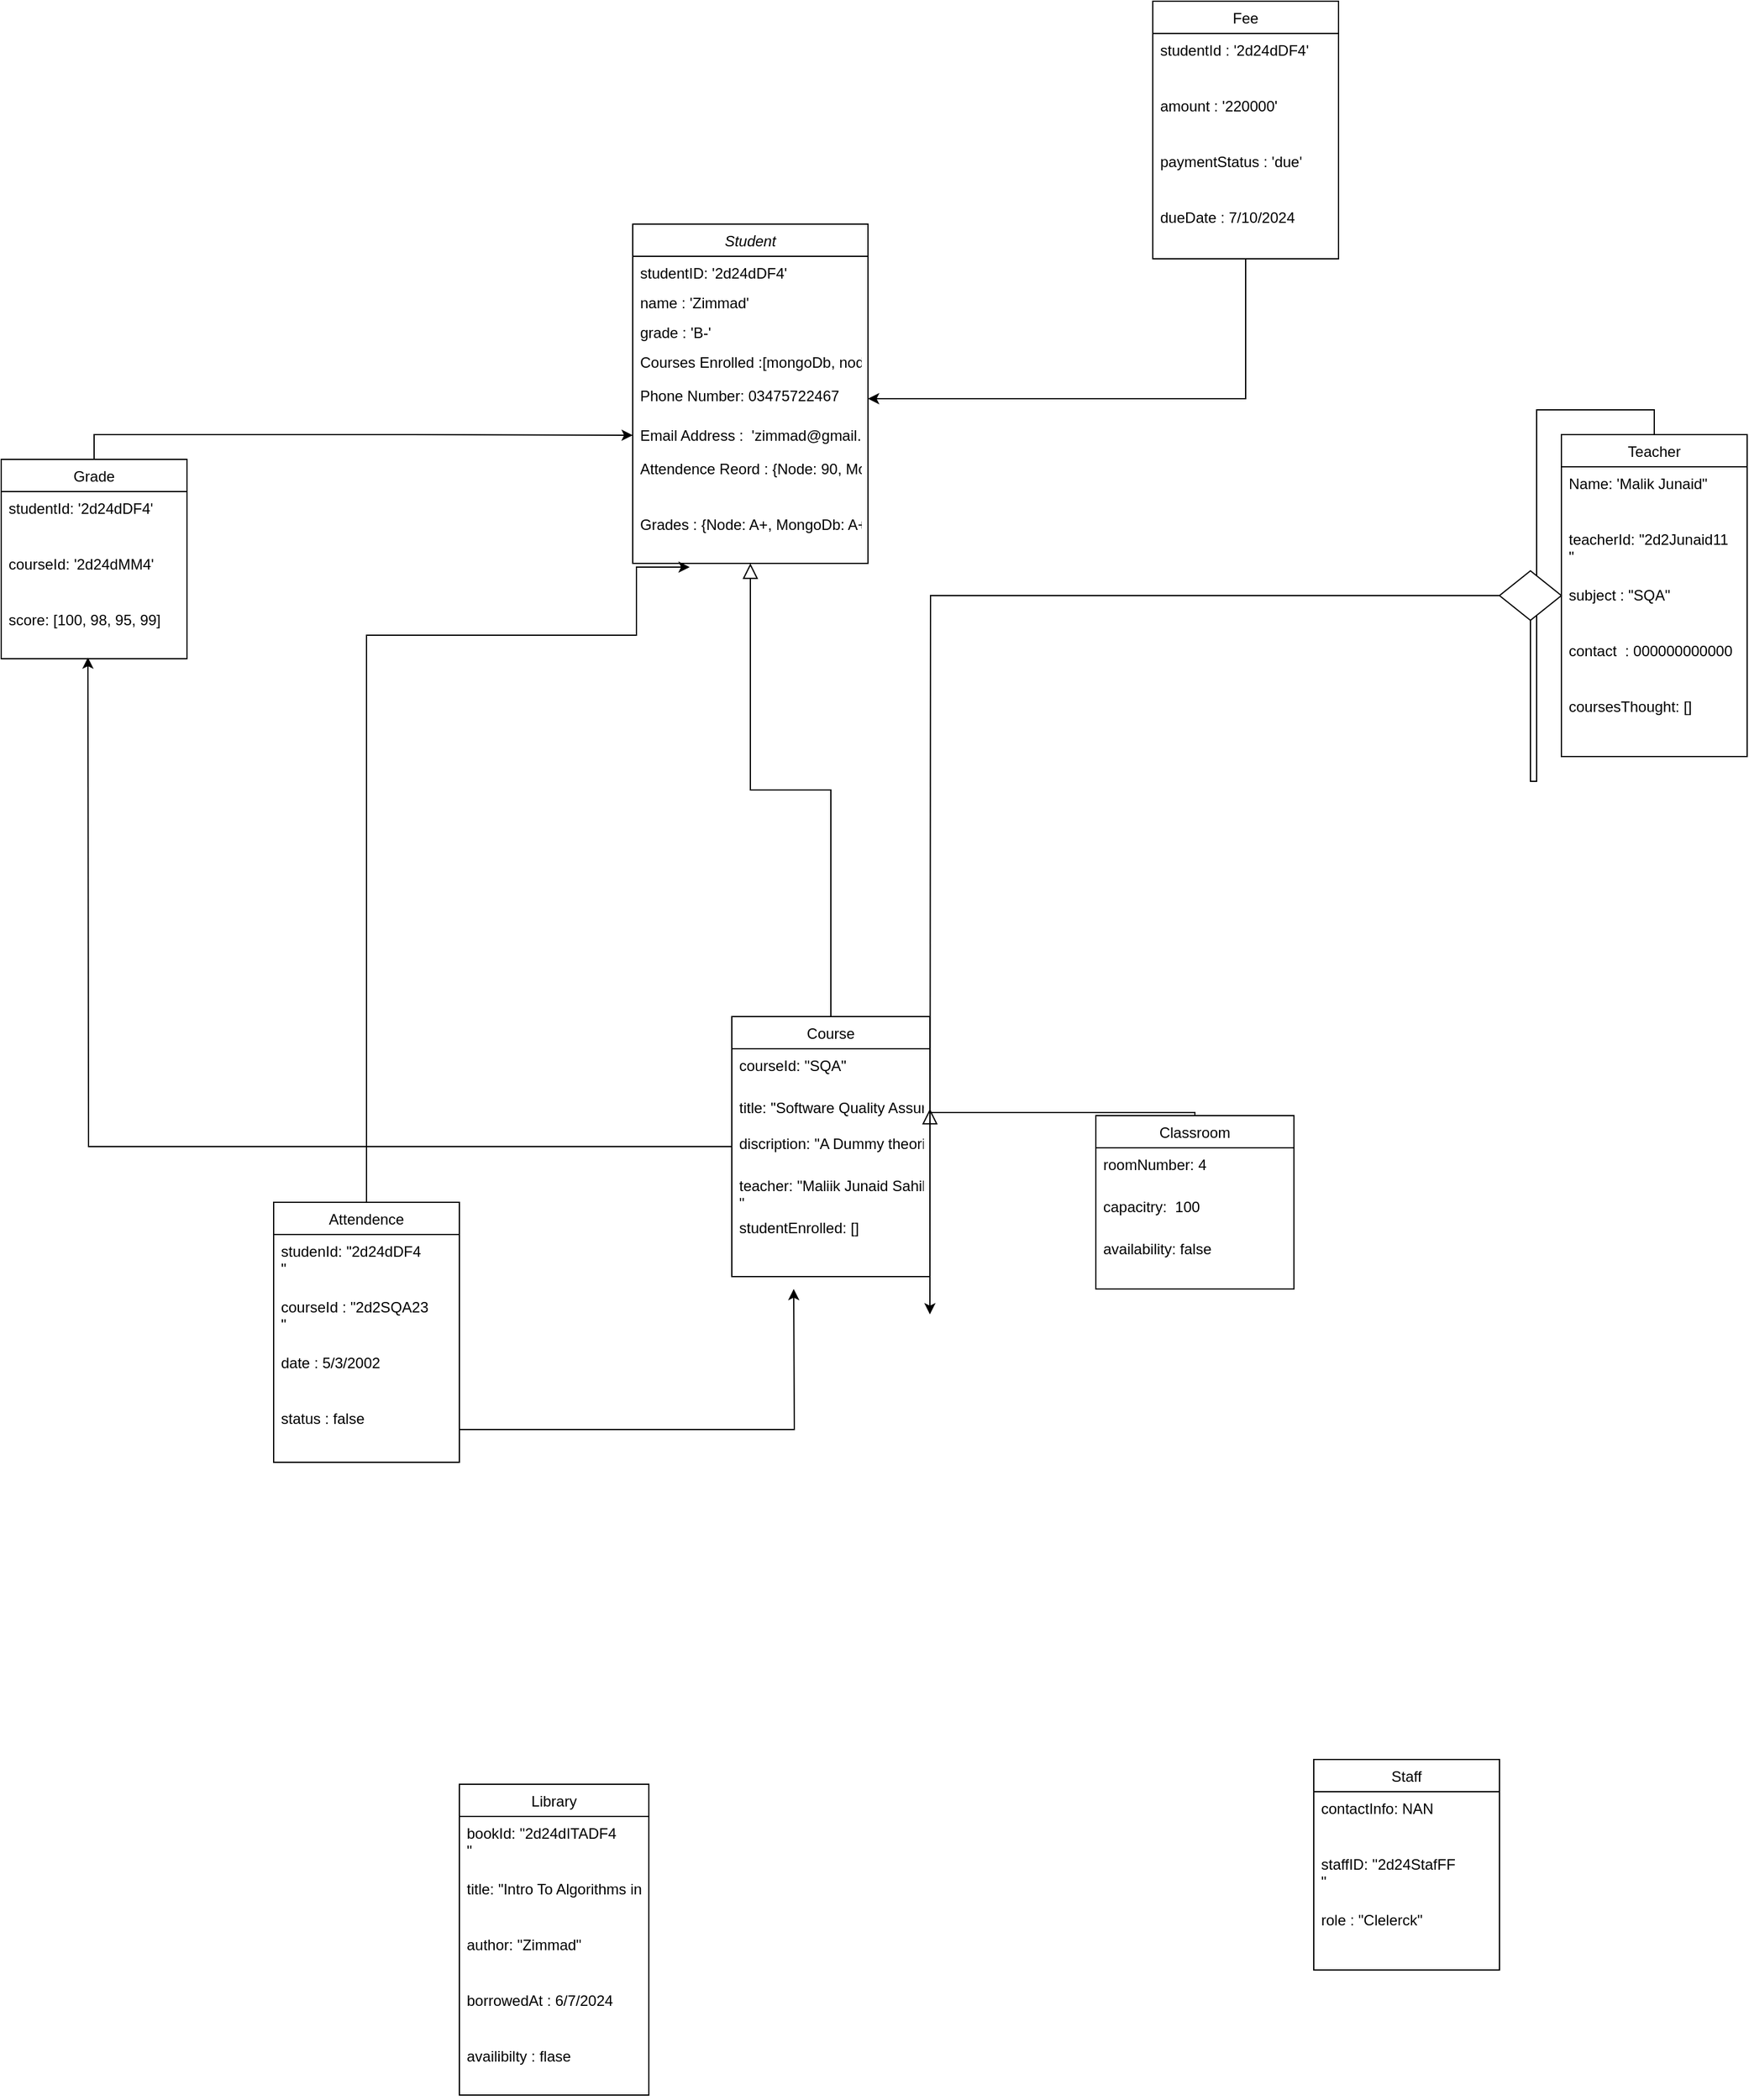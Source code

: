 <mxfile>
    <diagram id="C5RBs43oDa-KdzZeNtuy" name="Page-1">
        <mxGraphModel dx="1893" dy="1851" grid="1" gridSize="10" guides="1" tooltips="1" connect="1" arrows="1" fold="1" page="1" pageScale="1" pageWidth="827" pageHeight="1169" math="0" shadow="0">
            <root>
                <mxCell id="WIyWlLk6GJQsqaUBKTNV-0"/>
                <mxCell id="WIyWlLk6GJQsqaUBKTNV-1" parent="WIyWlLk6GJQsqaUBKTNV-0"/>
                <mxCell id="zkfFHV4jXpPFQw0GAbJ--0" value="Student" style="swimlane;fontStyle=2;align=center;verticalAlign=top;childLayout=stackLayout;horizontal=1;startSize=26;horizontalStack=0;resizeParent=1;resizeLast=0;collapsible=1;marginBottom=0;rounded=0;shadow=0;strokeWidth=1;" parent="WIyWlLk6GJQsqaUBKTNV-1" vertex="1">
                    <mxGeometry x="40" y="60" width="190" height="274" as="geometry">
                        <mxRectangle x="230" y="140" width="160" height="26" as="alternateBounds"/>
                    </mxGeometry>
                </mxCell>
                <mxCell id="zkfFHV4jXpPFQw0GAbJ--1" value="studentID: '2d24dDF4'" style="text;align=left;verticalAlign=top;spacingLeft=4;spacingRight=4;overflow=hidden;rotatable=0;points=[[0,0.5],[1,0.5]];portConstraint=eastwest;" parent="zkfFHV4jXpPFQw0GAbJ--0" vertex="1">
                    <mxGeometry y="26" width="190" height="24" as="geometry"/>
                </mxCell>
                <mxCell id="I5NfdiN6lvFIo6ACq2IE-95" value="name : 'Zimmad'" style="text;align=left;verticalAlign=top;spacingLeft=4;spacingRight=4;overflow=hidden;rotatable=0;points=[[0,0.5],[1,0.5]];portConstraint=eastwest;" parent="zkfFHV4jXpPFQw0GAbJ--0" vertex="1">
                    <mxGeometry y="50" width="190" height="24" as="geometry"/>
                </mxCell>
                <mxCell id="I5NfdiN6lvFIo6ACq2IE-96" value="grade : 'B-'" style="text;align=left;verticalAlign=top;spacingLeft=4;spacingRight=4;overflow=hidden;rotatable=0;points=[[0,0.5],[1,0.5]];portConstraint=eastwest;" parent="zkfFHV4jXpPFQw0GAbJ--0" vertex="1">
                    <mxGeometry y="74" width="190" height="24" as="geometry"/>
                </mxCell>
                <mxCell id="I5NfdiN6lvFIo6ACq2IE-97" value="Courses Enrolled :[mongoDb, node.]  &#10;" style="text;align=left;verticalAlign=top;spacingLeft=4;spacingRight=4;overflow=hidden;rotatable=0;points=[[0,0.5],[1,0.5]];portConstraint=eastwest;rounded=0;shadow=0;html=0;" parent="zkfFHV4jXpPFQw0GAbJ--0" vertex="1">
                    <mxGeometry y="98" width="190" height="27" as="geometry"/>
                </mxCell>
                <mxCell id="zkfFHV4jXpPFQw0GAbJ--2" value="Phone Number: 03475722467" style="text;align=left;verticalAlign=top;spacingLeft=4;spacingRight=4;overflow=hidden;rotatable=0;points=[[0,0.5],[1,0.5]];portConstraint=eastwest;rounded=0;shadow=0;html=0;" parent="zkfFHV4jXpPFQw0GAbJ--0" vertex="1">
                    <mxGeometry y="125" width="190" height="32" as="geometry"/>
                </mxCell>
                <mxCell id="zkfFHV4jXpPFQw0GAbJ--3" value="Email Address :  'zimmad@gmail.com'&#10;" style="text;align=left;verticalAlign=top;spacingLeft=4;spacingRight=4;overflow=hidden;rotatable=0;points=[[0,0.5],[1,0.5]];portConstraint=eastwest;rounded=0;shadow=0;html=0;" parent="zkfFHV4jXpPFQw0GAbJ--0" vertex="1">
                    <mxGeometry y="157" width="190" height="27" as="geometry"/>
                </mxCell>
                <mxCell id="I5NfdiN6lvFIo6ACq2IE-3" value="Attendence Reord : {Node: 90, MongoDb:100}" style="text;align=left;verticalAlign=top;spacingLeft=4;spacingRight=4;overflow=hidden;rotatable=0;points=[[0,0.5],[1,0.5]];portConstraint=eastwest;rounded=0;shadow=0;html=0;" parent="zkfFHV4jXpPFQw0GAbJ--0" vertex="1">
                    <mxGeometry y="184" width="190" height="45" as="geometry"/>
                </mxCell>
                <mxCell id="I5NfdiN6lvFIo6ACq2IE-4" value="Grades : {Node: A+, MongoDb: A+}" style="text;align=left;verticalAlign=top;spacingLeft=4;spacingRight=4;overflow=hidden;rotatable=0;points=[[0,0.5],[1,0.5]];portConstraint=eastwest;rounded=0;shadow=0;html=0;" parent="zkfFHV4jXpPFQw0GAbJ--0" vertex="1">
                    <mxGeometry y="229" width="190" height="45" as="geometry"/>
                </mxCell>
                <mxCell id="I5NfdiN6lvFIo6ACq2IE-91" style="edgeStyle=orthogonalEdgeStyle;rounded=0;orthogonalLoop=1;jettySize=auto;html=1;" parent="WIyWlLk6GJQsqaUBKTNV-1" source="zkfFHV4jXpPFQw0GAbJ--6" edge="1">
                    <mxGeometry relative="1" as="geometry">
                        <mxPoint x="-400" y="410" as="targetPoint"/>
                    </mxGeometry>
                </mxCell>
                <mxCell id="zkfFHV4jXpPFQw0GAbJ--6" value="Course" style="swimlane;fontStyle=0;align=center;verticalAlign=top;childLayout=stackLayout;horizontal=1;startSize=26;horizontalStack=0;resizeParent=1;resizeLast=0;collapsible=1;marginBottom=0;rounded=0;shadow=0;strokeWidth=1;" parent="WIyWlLk6GJQsqaUBKTNV-1" vertex="1">
                    <mxGeometry x="120" y="700" width="160" height="210" as="geometry">
                        <mxRectangle x="130" y="380" width="160" height="26" as="alternateBounds"/>
                    </mxGeometry>
                </mxCell>
                <mxCell id="zkfFHV4jXpPFQw0GAbJ--7" value="courseId: &quot;SQA&quot;" style="text;align=left;verticalAlign=top;spacingLeft=4;spacingRight=4;overflow=hidden;rotatable=0;points=[[0,0.5],[1,0.5]];portConstraint=eastwest;" parent="zkfFHV4jXpPFQw0GAbJ--6" vertex="1">
                    <mxGeometry y="26" width="160" height="34" as="geometry"/>
                </mxCell>
                <mxCell id="zkfFHV4jXpPFQw0GAbJ--8" value="title: &quot;Software Quality Assurance'" style="text;align=left;verticalAlign=top;spacingLeft=4;spacingRight=4;overflow=hidden;rotatable=0;points=[[0,0.5],[1,0.5]];portConstraint=eastwest;rounded=0;shadow=0;html=0;" parent="zkfFHV4jXpPFQw0GAbJ--6" vertex="1">
                    <mxGeometry y="60" width="160" height="29" as="geometry"/>
                </mxCell>
                <mxCell id="I5NfdiN6lvFIo6ACq2IE-102" value="discription: &quot;A Dummy theoritical course &quot;" style="text;align=left;verticalAlign=top;spacingLeft=4;spacingRight=4;overflow=hidden;rotatable=0;points=[[0,0.5],[1,0.5]];portConstraint=eastwest;" parent="zkfFHV4jXpPFQw0GAbJ--6" vertex="1">
                    <mxGeometry y="89" width="160" height="34" as="geometry"/>
                </mxCell>
                <mxCell id="I5NfdiN6lvFIo6ACq2IE-104" value="teacher: &quot;Maliik Junaid Sahib&quot;&#10;&quot;" style="text;align=left;verticalAlign=top;spacingLeft=4;spacingRight=4;overflow=hidden;rotatable=0;points=[[0,0.5],[1,0.5]];portConstraint=eastwest;" parent="zkfFHV4jXpPFQw0GAbJ--6" vertex="1">
                    <mxGeometry y="123" width="160" height="34" as="geometry"/>
                </mxCell>
                <mxCell id="I5NfdiN6lvFIo6ACq2IE-105" value="studentEnrolled: []" style="text;align=left;verticalAlign=top;spacingLeft=4;spacingRight=4;overflow=hidden;rotatable=0;points=[[0,0.5],[1,0.5]];portConstraint=eastwest;" parent="zkfFHV4jXpPFQw0GAbJ--6" vertex="1">
                    <mxGeometry y="157" width="160" height="34" as="geometry"/>
                </mxCell>
                <mxCell id="zkfFHV4jXpPFQw0GAbJ--12" value="" style="endArrow=block;endSize=10;endFill=0;shadow=0;strokeWidth=1;rounded=0;edgeStyle=elbowEdgeStyle;elbow=vertical;" parent="WIyWlLk6GJQsqaUBKTNV-1" source="zkfFHV4jXpPFQw0GAbJ--6" target="zkfFHV4jXpPFQw0GAbJ--0" edge="1">
                    <mxGeometry width="160" relative="1" as="geometry">
                        <mxPoint x="230" y="324" as="sourcePoint"/>
                        <mxPoint x="230" y="324" as="targetPoint"/>
                    </mxGeometry>
                </mxCell>
                <mxCell id="zkfFHV4jXpPFQw0GAbJ--13" value="Classroom" style="swimlane;fontStyle=0;align=center;verticalAlign=top;childLayout=stackLayout;horizontal=1;startSize=26;horizontalStack=0;resizeParent=1;resizeLast=0;collapsible=1;marginBottom=0;rounded=0;shadow=0;strokeWidth=1;" parent="WIyWlLk6GJQsqaUBKTNV-1" vertex="1">
                    <mxGeometry x="414" y="780" width="160" height="140" as="geometry">
                        <mxRectangle x="340" y="380" width="170" height="26" as="alternateBounds"/>
                    </mxGeometry>
                </mxCell>
                <mxCell id="zkfFHV4jXpPFQw0GAbJ--14" value="roomNumber: 4" style="text;align=left;verticalAlign=top;spacingLeft=4;spacingRight=4;overflow=hidden;rotatable=0;points=[[0,0.5],[1,0.5]];portConstraint=eastwest;" parent="zkfFHV4jXpPFQw0GAbJ--13" vertex="1">
                    <mxGeometry y="26" width="160" height="34" as="geometry"/>
                </mxCell>
                <mxCell id="I5NfdiN6lvFIo6ACq2IE-108" value="capacitry:  100" style="text;align=left;verticalAlign=top;spacingLeft=4;spacingRight=4;overflow=hidden;rotatable=0;points=[[0,0.5],[1,0.5]];portConstraint=eastwest;" parent="zkfFHV4jXpPFQw0GAbJ--13" vertex="1">
                    <mxGeometry y="60" width="160" height="34" as="geometry"/>
                </mxCell>
                <mxCell id="I5NfdiN6lvFIo6ACq2IE-109" value="availability: false" style="text;align=left;verticalAlign=top;spacingLeft=4;spacingRight=4;overflow=hidden;rotatable=0;points=[[0,0.5],[1,0.5]];portConstraint=eastwest;" parent="zkfFHV4jXpPFQw0GAbJ--13" vertex="1">
                    <mxGeometry y="94" width="160" height="34" as="geometry"/>
                </mxCell>
                <mxCell id="zkfFHV4jXpPFQw0GAbJ--16" value="" style="endArrow=block;endSize=10;endFill=0;shadow=0;strokeWidth=1;rounded=0;edgeStyle=elbowEdgeStyle;elbow=vertical;entryX=1;entryY=0.5;entryDx=0;entryDy=0;" parent="WIyWlLk6GJQsqaUBKTNV-1" source="zkfFHV4jXpPFQw0GAbJ--13" target="zkfFHV4jXpPFQw0GAbJ--8" edge="1">
                    <mxGeometry width="160" relative="1" as="geometry">
                        <mxPoint x="240" y="494" as="sourcePoint"/>
                        <mxPoint x="340" y="392" as="targetPoint"/>
                    </mxGeometry>
                </mxCell>
                <mxCell id="I5NfdiN6lvFIo6ACq2IE-82" style="edgeStyle=orthogonalEdgeStyle;rounded=0;orthogonalLoop=1;jettySize=auto;html=1;startArrow=none;" parent="WIyWlLk6GJQsqaUBKTNV-1" source="2" edge="1">
                    <mxGeometry relative="1" as="geometry">
                        <mxPoint x="280" y="940.5" as="targetPoint"/>
                    </mxGeometry>
                </mxCell>
                <mxCell id="zkfFHV4jXpPFQw0GAbJ--17" value="Teacher" style="swimlane;fontStyle=0;align=center;verticalAlign=top;childLayout=stackLayout;horizontal=1;startSize=26;horizontalStack=0;resizeParent=1;resizeLast=0;collapsible=1;marginBottom=0;rounded=0;shadow=0;strokeWidth=1;" parent="WIyWlLk6GJQsqaUBKTNV-1" vertex="1">
                    <mxGeometry x="790" y="230" width="150" height="260" as="geometry">
                        <mxRectangle x="550" y="140" width="160" height="26" as="alternateBounds"/>
                    </mxGeometry>
                </mxCell>
                <mxCell id="zkfFHV4jXpPFQw0GAbJ--18" value="Name: 'Malik Junaid&quot;" style="text;align=left;verticalAlign=top;spacingLeft=4;spacingRight=4;overflow=hidden;rotatable=0;points=[[0,0.5],[1,0.5]];portConstraint=eastwest;" parent="zkfFHV4jXpPFQw0GAbJ--17" vertex="1">
                    <mxGeometry y="26" width="150" height="45" as="geometry"/>
                </mxCell>
                <mxCell id="zkfFHV4jXpPFQw0GAbJ--19" value="teacherId: &quot;2d2Junaid11&#10;&quot;" style="text;align=left;verticalAlign=top;spacingLeft=4;spacingRight=4;overflow=hidden;rotatable=0;points=[[0,0.5],[1,0.5]];portConstraint=eastwest;rounded=0;shadow=0;html=0;" parent="zkfFHV4jXpPFQw0GAbJ--17" vertex="1">
                    <mxGeometry y="71" width="150" height="45" as="geometry"/>
                </mxCell>
                <mxCell id="zkfFHV4jXpPFQw0GAbJ--20" value="subject : &quot;SQA&quot;" style="text;align=left;verticalAlign=top;spacingLeft=4;spacingRight=4;overflow=hidden;rotatable=0;points=[[0,0.5],[1,0.5]];portConstraint=eastwest;rounded=0;shadow=0;html=0;" parent="zkfFHV4jXpPFQw0GAbJ--17" vertex="1">
                    <mxGeometry y="116" width="150" height="45" as="geometry"/>
                </mxCell>
                <mxCell id="zkfFHV4jXpPFQw0GAbJ--21" value="contact  : 000000000000" style="text;align=left;verticalAlign=top;spacingLeft=4;spacingRight=4;overflow=hidden;rotatable=0;points=[[0,0.5],[1,0.5]];portConstraint=eastwest;rounded=0;shadow=0;html=0;" parent="zkfFHV4jXpPFQw0GAbJ--17" vertex="1">
                    <mxGeometry y="161" width="150" height="45" as="geometry"/>
                </mxCell>
                <mxCell id="zkfFHV4jXpPFQw0GAbJ--22" value="coursesThought: []" style="text;align=left;verticalAlign=top;spacingLeft=4;spacingRight=4;overflow=hidden;rotatable=0;points=[[0,0.5],[1,0.5]];portConstraint=eastwest;rounded=0;shadow=0;html=0;" parent="zkfFHV4jXpPFQw0GAbJ--17" vertex="1">
                    <mxGeometry y="206" width="150" height="45" as="geometry"/>
                </mxCell>
                <mxCell id="I5NfdiN6lvFIo6ACq2IE-75" style="edgeStyle=orthogonalEdgeStyle;rounded=0;orthogonalLoop=1;jettySize=auto;html=1;" parent="WIyWlLk6GJQsqaUBKTNV-1" source="I5NfdiN6lvFIo6ACq2IE-20" target="zkfFHV4jXpPFQw0GAbJ--3" edge="1">
                    <mxGeometry relative="1" as="geometry"/>
                </mxCell>
                <mxCell id="I5NfdiN6lvFIo6ACq2IE-20" value="Grade" style="swimlane;fontStyle=0;align=center;verticalAlign=top;childLayout=stackLayout;horizontal=1;startSize=26;horizontalStack=0;resizeParent=1;resizeLast=0;collapsible=1;marginBottom=0;rounded=0;shadow=0;strokeWidth=1;" parent="WIyWlLk6GJQsqaUBKTNV-1" vertex="1">
                    <mxGeometry x="-470" y="250" width="150" height="161" as="geometry">
                        <mxRectangle x="550" y="140" width="160" height="26" as="alternateBounds"/>
                    </mxGeometry>
                </mxCell>
                <mxCell id="I5NfdiN6lvFIo6ACq2IE-21" value="studentId: '2d24dDF4'" style="text;align=left;verticalAlign=top;spacingLeft=4;spacingRight=4;overflow=hidden;rotatable=0;points=[[0,0.5],[1,0.5]];portConstraint=eastwest;" parent="I5NfdiN6lvFIo6ACq2IE-20" vertex="1">
                    <mxGeometry y="26" width="150" height="45" as="geometry"/>
                </mxCell>
                <mxCell id="I5NfdiN6lvFIo6ACq2IE-22" value="courseId: '2d24dMM4'" style="text;align=left;verticalAlign=top;spacingLeft=4;spacingRight=4;overflow=hidden;rotatable=0;points=[[0,0.5],[1,0.5]];portConstraint=eastwest;rounded=0;shadow=0;html=0;" parent="I5NfdiN6lvFIo6ACq2IE-20" vertex="1">
                    <mxGeometry y="71" width="150" height="45" as="geometry"/>
                </mxCell>
                <mxCell id="I5NfdiN6lvFIo6ACq2IE-23" value="score: [100, 98, 95, 99]" style="text;align=left;verticalAlign=top;spacingLeft=4;spacingRight=4;overflow=hidden;rotatable=0;points=[[0,0.5],[1,0.5]];portConstraint=eastwest;rounded=0;shadow=0;html=0;" parent="I5NfdiN6lvFIo6ACq2IE-20" vertex="1">
                    <mxGeometry y="116" width="150" height="45" as="geometry"/>
                </mxCell>
                <mxCell id="I5NfdiN6lvFIo6ACq2IE-70" style="edgeStyle=orthogonalEdgeStyle;rounded=0;orthogonalLoop=1;jettySize=auto;html=1;entryX=0.242;entryY=1.067;entryDx=0;entryDy=0;entryPerimeter=0;" parent="WIyWlLk6GJQsqaUBKTNV-1" source="I5NfdiN6lvFIo6ACq2IE-29" target="I5NfdiN6lvFIo6ACq2IE-4" edge="1">
                    <mxGeometry relative="1" as="geometry">
                        <Array as="points">
                            <mxPoint x="-175" y="392"/>
                            <mxPoint x="43" y="392"/>
                            <mxPoint x="43" y="337"/>
                        </Array>
                        <mxPoint x="42.47" y="365.2" as="targetPoint"/>
                    </mxGeometry>
                </mxCell>
                <mxCell id="I5NfdiN6lvFIo6ACq2IE-29" value="Attendence" style="swimlane;fontStyle=0;align=center;verticalAlign=top;childLayout=stackLayout;horizontal=1;startSize=26;horizontalStack=0;resizeParent=1;resizeLast=0;collapsible=1;marginBottom=0;rounded=0;shadow=0;strokeWidth=1;" parent="WIyWlLk6GJQsqaUBKTNV-1" vertex="1">
                    <mxGeometry x="-250" y="850" width="150" height="210" as="geometry">
                        <mxRectangle x="550" y="140" width="160" height="26" as="alternateBounds"/>
                    </mxGeometry>
                </mxCell>
                <mxCell id="I5NfdiN6lvFIo6ACq2IE-30" value="studenId: &quot;2d24dDF4&#10;&quot;" style="text;align=left;verticalAlign=top;spacingLeft=4;spacingRight=4;overflow=hidden;rotatable=0;points=[[0,0.5],[1,0.5]];portConstraint=eastwest;" parent="I5NfdiN6lvFIo6ACq2IE-29" vertex="1">
                    <mxGeometry y="26" width="150" height="45" as="geometry"/>
                </mxCell>
                <mxCell id="I5NfdiN6lvFIo6ACq2IE-31" value="courseId : &quot;2d2SQA23&#10;&quot;" style="text;align=left;verticalAlign=top;spacingLeft=4;spacingRight=4;overflow=hidden;rotatable=0;points=[[0,0.5],[1,0.5]];portConstraint=eastwest;rounded=0;shadow=0;html=0;" parent="I5NfdiN6lvFIo6ACq2IE-29" vertex="1">
                    <mxGeometry y="71" width="150" height="45" as="geometry"/>
                </mxCell>
                <mxCell id="I5NfdiN6lvFIo6ACq2IE-32" value="date : 5/3/2002" style="text;align=left;verticalAlign=top;spacingLeft=4;spacingRight=4;overflow=hidden;rotatable=0;points=[[0,0.5],[1,0.5]];portConstraint=eastwest;rounded=0;shadow=0;html=0;" parent="I5NfdiN6lvFIo6ACq2IE-29" vertex="1">
                    <mxGeometry y="116" width="150" height="45" as="geometry"/>
                </mxCell>
                <mxCell id="I5NfdiN6lvFIo6ACq2IE-33" value="status : false" style="text;align=left;verticalAlign=top;spacingLeft=4;spacingRight=4;overflow=hidden;rotatable=0;points=[[0,0.5],[1,0.5]];portConstraint=eastwest;rounded=0;shadow=0;html=0;" parent="I5NfdiN6lvFIo6ACq2IE-29" vertex="1">
                    <mxGeometry y="161" width="150" height="45" as="geometry"/>
                </mxCell>
                <mxCell id="I5NfdiN6lvFIo6ACq2IE-79" style="edgeStyle=orthogonalEdgeStyle;rounded=0;orthogonalLoop=1;jettySize=auto;html=1;entryX=1;entryY=0.5;entryDx=0;entryDy=0;" parent="WIyWlLk6GJQsqaUBKTNV-1" source="I5NfdiN6lvFIo6ACq2IE-38" target="zkfFHV4jXpPFQw0GAbJ--2" edge="1">
                    <mxGeometry relative="1" as="geometry"/>
                </mxCell>
                <mxCell id="I5NfdiN6lvFIo6ACq2IE-38" value="Fee" style="swimlane;fontStyle=0;align=center;verticalAlign=top;childLayout=stackLayout;horizontal=1;startSize=26;horizontalStack=0;resizeParent=1;resizeLast=0;collapsible=1;marginBottom=0;rounded=0;shadow=0;strokeWidth=1;" parent="WIyWlLk6GJQsqaUBKTNV-1" vertex="1">
                    <mxGeometry x="460" y="-120" width="150" height="208" as="geometry">
                        <mxRectangle x="550" y="140" width="160" height="26" as="alternateBounds"/>
                    </mxGeometry>
                </mxCell>
                <mxCell id="I5NfdiN6lvFIo6ACq2IE-39" value="studentId : '2d24dDF4'" style="text;align=left;verticalAlign=top;spacingLeft=4;spacingRight=4;overflow=hidden;rotatable=0;points=[[0,0.5],[1,0.5]];portConstraint=eastwest;" parent="I5NfdiN6lvFIo6ACq2IE-38" vertex="1">
                    <mxGeometry y="26" width="150" height="45" as="geometry"/>
                </mxCell>
                <mxCell id="I5NfdiN6lvFIo6ACq2IE-40" value="amount : '220000'" style="text;align=left;verticalAlign=top;spacingLeft=4;spacingRight=4;overflow=hidden;rotatable=0;points=[[0,0.5],[1,0.5]];portConstraint=eastwest;rounded=0;shadow=0;html=0;" parent="I5NfdiN6lvFIo6ACq2IE-38" vertex="1">
                    <mxGeometry y="71" width="150" height="45" as="geometry"/>
                </mxCell>
                <mxCell id="I5NfdiN6lvFIo6ACq2IE-41" value="paymentStatus : 'due'" style="text;align=left;verticalAlign=top;spacingLeft=4;spacingRight=4;overflow=hidden;rotatable=0;points=[[0,0.5],[1,0.5]];portConstraint=eastwest;rounded=0;shadow=0;html=0;" parent="I5NfdiN6lvFIo6ACq2IE-38" vertex="1">
                    <mxGeometry y="116" width="150" height="45" as="geometry"/>
                </mxCell>
                <mxCell id="I5NfdiN6lvFIo6ACq2IE-42" value="dueDate : 7/10/2024" style="text;align=left;verticalAlign=top;spacingLeft=4;spacingRight=4;overflow=hidden;rotatable=0;points=[[0,0.5],[1,0.5]];portConstraint=eastwest;rounded=0;shadow=0;html=0;" parent="I5NfdiN6lvFIo6ACq2IE-38" vertex="1">
                    <mxGeometry y="161" width="150" height="45" as="geometry"/>
                </mxCell>
                <mxCell id="I5NfdiN6lvFIo6ACq2IE-47" value="Staff" style="swimlane;fontStyle=0;align=center;verticalAlign=top;childLayout=stackLayout;horizontal=1;startSize=26;horizontalStack=0;resizeParent=1;resizeLast=0;collapsible=1;marginBottom=0;rounded=0;shadow=0;strokeWidth=1;" parent="WIyWlLk6GJQsqaUBKTNV-1" vertex="1">
                    <mxGeometry x="590" y="1300" width="150" height="170" as="geometry">
                        <mxRectangle x="550" y="140" width="160" height="26" as="alternateBounds"/>
                    </mxGeometry>
                </mxCell>
                <mxCell id="I5NfdiN6lvFIo6ACq2IE-48" value="contactInfo: NAN" style="text;align=left;verticalAlign=top;spacingLeft=4;spacingRight=4;overflow=hidden;rotatable=0;points=[[0,0.5],[1,0.5]];portConstraint=eastwest;" parent="I5NfdiN6lvFIo6ACq2IE-47" vertex="1">
                    <mxGeometry y="26" width="150" height="45" as="geometry"/>
                </mxCell>
                <mxCell id="I5NfdiN6lvFIo6ACq2IE-49" value="staffID: ''2d24StafFF&#10;&quot;" style="text;align=left;verticalAlign=top;spacingLeft=4;spacingRight=4;overflow=hidden;rotatable=0;points=[[0,0.5],[1,0.5]];portConstraint=eastwest;rounded=0;shadow=0;html=0;" parent="I5NfdiN6lvFIo6ACq2IE-47" vertex="1">
                    <mxGeometry y="71" width="150" height="45" as="geometry"/>
                </mxCell>
                <mxCell id="I5NfdiN6lvFIo6ACq2IE-50" value="role : &quot;Clelerck&quot;" style="text;align=left;verticalAlign=top;spacingLeft=4;spacingRight=4;overflow=hidden;rotatable=0;points=[[0,0.5],[1,0.5]];portConstraint=eastwest;rounded=0;shadow=0;html=0;" parent="I5NfdiN6lvFIo6ACq2IE-47" vertex="1">
                    <mxGeometry y="116" width="150" height="45" as="geometry"/>
                </mxCell>
                <mxCell id="I5NfdiN6lvFIo6ACq2IE-56" value="Library" style="swimlane;fontStyle=0;align=center;verticalAlign=top;childLayout=stackLayout;horizontal=1;startSize=26;horizontalStack=0;resizeParent=1;resizeLast=0;collapsible=1;marginBottom=0;rounded=0;shadow=0;strokeWidth=1;" parent="WIyWlLk6GJQsqaUBKTNV-1" vertex="1">
                    <mxGeometry x="-100" y="1320" width="153" height="251" as="geometry">
                        <mxRectangle x="550" y="140" width="160" height="26" as="alternateBounds"/>
                    </mxGeometry>
                </mxCell>
                <mxCell id="I5NfdiN6lvFIo6ACq2IE-57" value="bookId: &quot;2d24dITADF4&#10;&quot;" style="text;align=left;verticalAlign=top;spacingLeft=4;spacingRight=4;overflow=hidden;rotatable=0;points=[[0,0.5],[1,0.5]];portConstraint=eastwest;" parent="I5NfdiN6lvFIo6ACq2IE-56" vertex="1">
                    <mxGeometry y="26" width="153" height="45" as="geometry"/>
                </mxCell>
                <mxCell id="I5NfdiN6lvFIo6ACq2IE-58" value="title: &quot;Intro To Algorithms in Dart&quot;" style="text;align=left;verticalAlign=top;spacingLeft=4;spacingRight=4;overflow=hidden;rotatable=0;points=[[0,0.5],[1,0.5]];portConstraint=eastwest;rounded=0;shadow=0;html=0;" parent="I5NfdiN6lvFIo6ACq2IE-56" vertex="1">
                    <mxGeometry y="71" width="153" height="45" as="geometry"/>
                </mxCell>
                <mxCell id="I5NfdiN6lvFIo6ACq2IE-59" value="author: &quot;Zimmad&quot;" style="text;align=left;verticalAlign=top;spacingLeft=4;spacingRight=4;overflow=hidden;rotatable=0;points=[[0,0.5],[1,0.5]];portConstraint=eastwest;rounded=0;shadow=0;html=0;" parent="I5NfdiN6lvFIo6ACq2IE-56" vertex="1">
                    <mxGeometry y="116" width="153" height="45" as="geometry"/>
                </mxCell>
                <mxCell id="I5NfdiN6lvFIo6ACq2IE-60" value="borrowedAt : 6/7/2024" style="text;align=left;verticalAlign=top;spacingLeft=4;spacingRight=4;overflow=hidden;rotatable=0;points=[[0,0.5],[1,0.5]];portConstraint=eastwest;rounded=0;shadow=0;html=0;" parent="I5NfdiN6lvFIo6ACq2IE-56" vertex="1">
                    <mxGeometry y="161" width="153" height="45" as="geometry"/>
                </mxCell>
                <mxCell id="I5NfdiN6lvFIo6ACq2IE-61" value="availibilty : flase" style="text;align=left;verticalAlign=top;spacingLeft=4;spacingRight=4;overflow=hidden;rotatable=0;points=[[0,0.5],[1,0.5]];portConstraint=eastwest;rounded=0;shadow=0;html=0;" parent="I5NfdiN6lvFIo6ACq2IE-56" vertex="1">
                    <mxGeometry y="206" width="153" height="45" as="geometry"/>
                </mxCell>
                <mxCell id="I5NfdiN6lvFIo6ACq2IE-106" style="edgeStyle=orthogonalEdgeStyle;rounded=0;orthogonalLoop=1;jettySize=auto;html=1;" parent="WIyWlLk6GJQsqaUBKTNV-1" source="I5NfdiN6lvFIo6ACq2IE-33" edge="1">
                    <mxGeometry relative="1" as="geometry">
                        <mxPoint x="170" y="920" as="targetPoint"/>
                    </mxGeometry>
                </mxCell>
                <mxCell id="3" value="" style="edgeStyle=orthogonalEdgeStyle;rounded=0;orthogonalLoop=1;jettySize=auto;html=1;endArrow=none;" edge="1" parent="WIyWlLk6GJQsqaUBKTNV-1" source="zkfFHV4jXpPFQw0GAbJ--17" target="2">
                    <mxGeometry relative="1" as="geometry">
                        <mxPoint x="790" y="360" as="sourcePoint"/>
                        <mxPoint x="280" y="940.5" as="targetPoint"/>
                    </mxGeometry>
                </mxCell>
                <mxCell id="2" value="" style="rhombus;whiteSpace=wrap;html=1;" vertex="1" parent="WIyWlLk6GJQsqaUBKTNV-1">
                    <mxGeometry x="740" y="340" width="50" height="40" as="geometry"/>
                </mxCell>
            </root>
        </mxGraphModel>
    </diagram>
</mxfile>